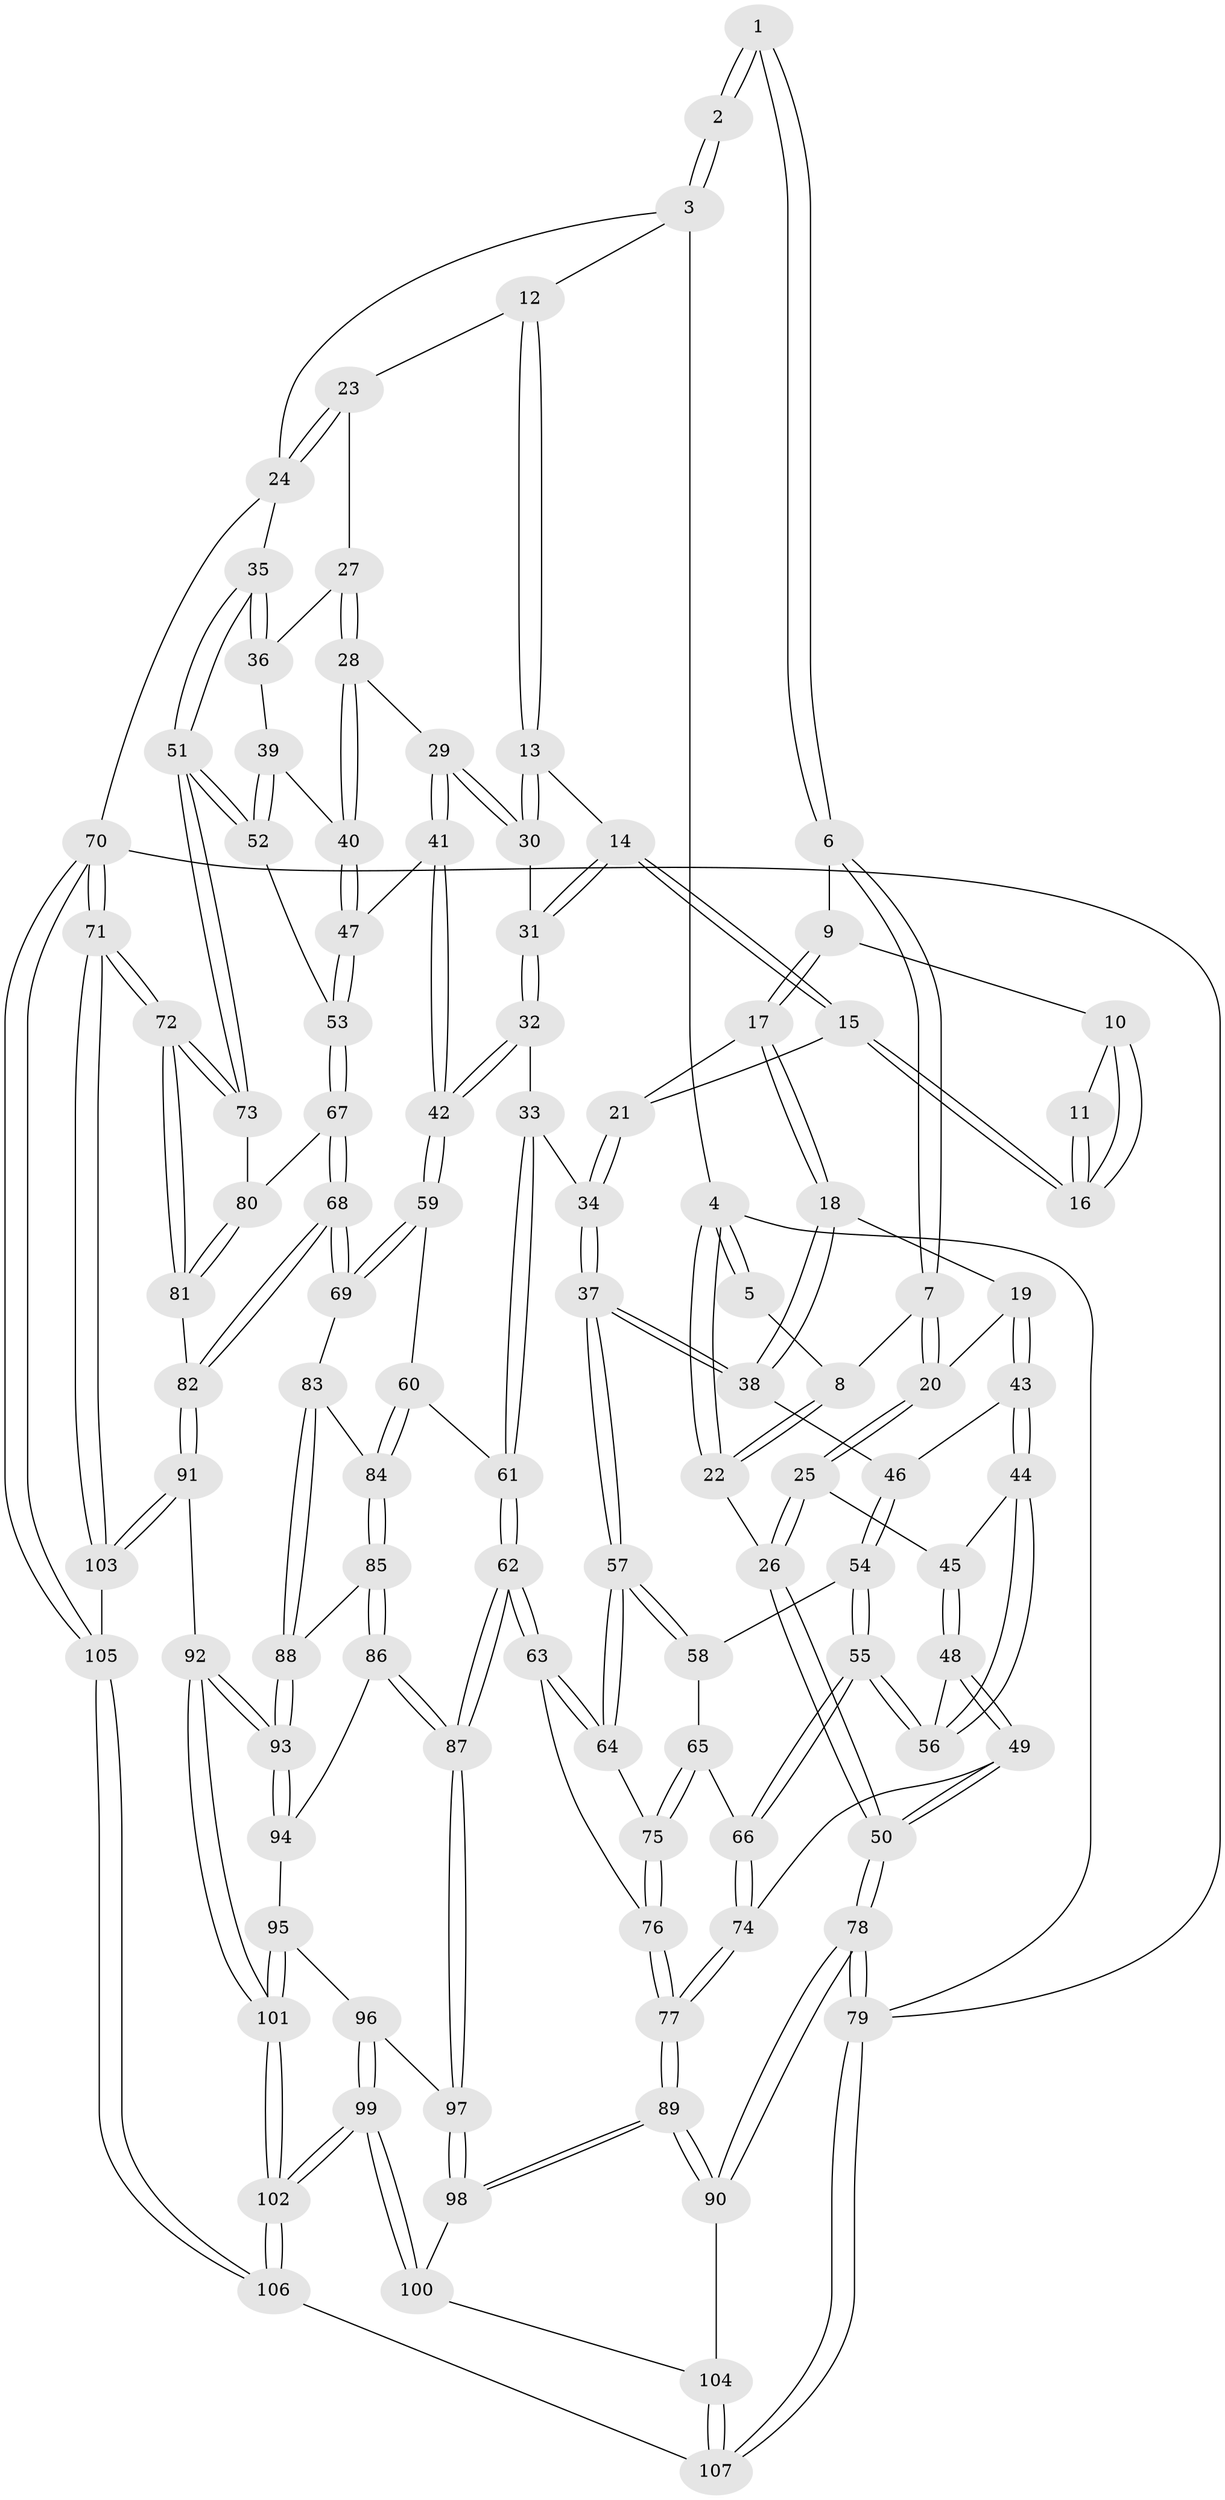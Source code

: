 // coarse degree distribution, {5: 0.390625, 4: 0.390625, 2: 0.015625, 6: 0.09375, 3: 0.078125, 7: 0.03125}
// Generated by graph-tools (version 1.1) at 2025/21/03/04/25 18:21:09]
// undirected, 107 vertices, 264 edges
graph export_dot {
graph [start="1"]
  node [color=gray90,style=filled];
  1 [pos="+0.18697433876770989+0"];
  2 [pos="+0.5257871283449009+0"];
  3 [pos="+0.6482865484009775+0"];
  4 [pos="+0+0"];
  5 [pos="+0.13771806362569236+0"];
  6 [pos="+0.26162884694849914+0.12517851547910272"];
  7 [pos="+0.13980121975857665+0.18904010799486784"];
  8 [pos="+0.11790489843625408+0.14328251468158593"];
  9 [pos="+0.30064845250232997+0.140017188373262"];
  10 [pos="+0.30259215702158054+0.1396796592949597"];
  11 [pos="+0.4455429857450426+0"];
  12 [pos="+0.6864108741842763+0.00835105595677932"];
  13 [pos="+0.6234703808675918+0.14571875851634986"];
  14 [pos="+0.4267390023286299+0.24313370611848056"];
  15 [pos="+0.4192157264377403+0.24019243600490764"];
  16 [pos="+0.39661656695632214+0.19649121321329147"];
  17 [pos="+0.2842332145696534+0.27746208238365816"];
  18 [pos="+0.22340086646231797+0.32188515041271015"];
  19 [pos="+0.1476846441632016+0.30269267005141476"];
  20 [pos="+0.12733723018229254+0.2931516277574233"];
  21 [pos="+0.35167232363483447+0.26626995787788516"];
  22 [pos="+0+0.019602264128840394"];
  23 [pos="+0.826182886312469+0.1276604060016848"];
  24 [pos="+1+0.21634531446238006"];
  25 [pos="+0.04306792459648775+0.32666252102500576"];
  26 [pos="+0+0.331744090758025"];
  27 [pos="+0.8257234511775932+0.2529237768060391"];
  28 [pos="+0.7728488615380747+0.33083775442227387"];
  29 [pos="+0.6431082231636617+0.3527637912391628"];
  30 [pos="+0.6255407849865777+0.31821556273005747"];
  31 [pos="+0.456034331229839+0.35024837790804264"];
  32 [pos="+0.41214510611530647+0.4552815055135342"];
  33 [pos="+0.40508507417790524+0.45934034216168823"];
  34 [pos="+0.3886138458554044+0.46128226411661827"];
  35 [pos="+1+0.3181745045179977"];
  36 [pos="+0.8734078453602534+0.3182340452020911"];
  37 [pos="+0.37602697418775116+0.4639529119667365"];
  38 [pos="+0.3025868355342272+0.42851972583161446"];
  39 [pos="+0.8660911359108802+0.4150514291553735"];
  40 [pos="+0.8274521649050703+0.429035064320552"];
  41 [pos="+0.6445086366119867+0.4763899853049683"];
  42 [pos="+0.6357085943197315+0.4882522960492779"];
  43 [pos="+0.16828752426630061+0.47747598304876077"];
  44 [pos="+0.14394738984959737+0.5001243563026939"];
  45 [pos="+0.062080252755420375+0.39303813243258334"];
  46 [pos="+0.23387660381813521+0.4794135892947501"];
  47 [pos="+0.7917260005846655+0.47193054369886317"];
  48 [pos="+0.06696497094327632+0.5485752520703442"];
  49 [pos="+0+0.5761860312688306"];
  50 [pos="+0+0.573475423682294"];
  51 [pos="+1+0.4171638495084122"];
  52 [pos="+0.9723563643351884+0.4383592753353517"];
  53 [pos="+0.8506285201925939+0.5780528886925566"];
  54 [pos="+0.21755687521379455+0.5381305436429134"];
  55 [pos="+0.12801326531927673+0.5561164040007722"];
  56 [pos="+0.12612655372530637+0.5543249919749106"];
  57 [pos="+0.3224846060094676+0.5819360498317078"];
  58 [pos="+0.24881805807201787+0.5729769609807194"];
  59 [pos="+0.633518251717893+0.5769355200698321"];
  60 [pos="+0.4919706179915074+0.6454302958356286"];
  61 [pos="+0.4892149402319056+0.6458696417027077"];
  62 [pos="+0.38748669335759733+0.7451357241838703"];
  63 [pos="+0.3860320353125091+0.7440068256389165"];
  64 [pos="+0.32828328143303565+0.6301454316253076"];
  65 [pos="+0.20162545434853774+0.6154095895475018"];
  66 [pos="+0.14218114339356894+0.5909443344199478"];
  67 [pos="+0.8552081403292441+0.6101386481648692"];
  68 [pos="+0.7167495891070615+0.6810802690545631"];
  69 [pos="+0.6992405640946637+0.6704370729558606"];
  70 [pos="+1+1"];
  71 [pos="+1+1"];
  72 [pos="+1+1"];
  73 [pos="+1+0.4954168189926192"];
  74 [pos="+0.1088018394572643+0.7076645419840015"];
  75 [pos="+0.21727650382940827+0.6530960449383642"];
  76 [pos="+0.1883895203942489+0.735515196697327"];
  77 [pos="+0.11885901844518967+0.7697577398447658"];
  78 [pos="+0+0.8887767987526555"];
  79 [pos="+0+1"];
  80 [pos="+0.9005958091945276+0.6327153552058666"];
  81 [pos="+0.9538815172814292+0.8032459829349665"];
  82 [pos="+0.7438462081156487+0.7771164124974266"];
  83 [pos="+0.6390694075411955+0.709256614950487"];
  84 [pos="+0.5805007378695342+0.7363449726732544"];
  85 [pos="+0.5664906254894139+0.7613470743146122"];
  86 [pos="+0.525287052317704+0.7882189950533759"];
  87 [pos="+0.3892720955621769+0.752126998505743"];
  88 [pos="+0.6122543166897108+0.7994517871204968"];
  89 [pos="+0.08397443630542875+0.8288393994416853"];
  90 [pos="+0.0827955707026553+0.8299984978000361"];
  91 [pos="+0.6996027587180152+0.8800555157422701"];
  92 [pos="+0.6810727299818042+0.8824510160335332"];
  93 [pos="+0.6519027095797689+0.8656503893300583"];
  94 [pos="+0.553549524934403+0.8422145008219757"];
  95 [pos="+0.5143966145553579+0.892684278815641"];
  96 [pos="+0.4316005737174453+0.8575637344696667"];
  97 [pos="+0.3842383685075745+0.7814372824157568"];
  98 [pos="+0.3250644746860635+0.8520875207273376"];
  99 [pos="+0.4280663490962699+1"];
  100 [pos="+0.31544599068737567+0.8997237176543317"];
  101 [pos="+0.5475068275753024+0.9997627473627966"];
  102 [pos="+0.4638609019020362+1"];
  103 [pos="+0.7051800567461921+0.886732540647111"];
  104 [pos="+0.18831394122481845+0.9861380211969948"];
  105 [pos="+0.7124292965526164+1"];
  106 [pos="+0.4615666143888988+1"];
  107 [pos="+0.22393223301940818+1"];
  1 -- 2;
  1 -- 2;
  1 -- 6;
  1 -- 6;
  2 -- 3;
  2 -- 3;
  3 -- 4;
  3 -- 12;
  3 -- 24;
  4 -- 5;
  4 -- 5;
  4 -- 22;
  4 -- 22;
  4 -- 79;
  5 -- 8;
  6 -- 7;
  6 -- 7;
  6 -- 9;
  7 -- 8;
  7 -- 20;
  7 -- 20;
  8 -- 22;
  8 -- 22;
  9 -- 10;
  9 -- 17;
  9 -- 17;
  10 -- 11;
  10 -- 16;
  10 -- 16;
  11 -- 16;
  11 -- 16;
  12 -- 13;
  12 -- 13;
  12 -- 23;
  13 -- 14;
  13 -- 30;
  13 -- 30;
  14 -- 15;
  14 -- 15;
  14 -- 31;
  14 -- 31;
  15 -- 16;
  15 -- 16;
  15 -- 21;
  17 -- 18;
  17 -- 18;
  17 -- 21;
  18 -- 19;
  18 -- 38;
  18 -- 38;
  19 -- 20;
  19 -- 43;
  19 -- 43;
  20 -- 25;
  20 -- 25;
  21 -- 34;
  21 -- 34;
  22 -- 26;
  23 -- 24;
  23 -- 24;
  23 -- 27;
  24 -- 35;
  24 -- 70;
  25 -- 26;
  25 -- 26;
  25 -- 45;
  26 -- 50;
  26 -- 50;
  27 -- 28;
  27 -- 28;
  27 -- 36;
  28 -- 29;
  28 -- 40;
  28 -- 40;
  29 -- 30;
  29 -- 30;
  29 -- 41;
  29 -- 41;
  30 -- 31;
  31 -- 32;
  31 -- 32;
  32 -- 33;
  32 -- 42;
  32 -- 42;
  33 -- 34;
  33 -- 61;
  33 -- 61;
  34 -- 37;
  34 -- 37;
  35 -- 36;
  35 -- 36;
  35 -- 51;
  35 -- 51;
  36 -- 39;
  37 -- 38;
  37 -- 38;
  37 -- 57;
  37 -- 57;
  38 -- 46;
  39 -- 40;
  39 -- 52;
  39 -- 52;
  40 -- 47;
  40 -- 47;
  41 -- 42;
  41 -- 42;
  41 -- 47;
  42 -- 59;
  42 -- 59;
  43 -- 44;
  43 -- 44;
  43 -- 46;
  44 -- 45;
  44 -- 56;
  44 -- 56;
  45 -- 48;
  45 -- 48;
  46 -- 54;
  46 -- 54;
  47 -- 53;
  47 -- 53;
  48 -- 49;
  48 -- 49;
  48 -- 56;
  49 -- 50;
  49 -- 50;
  49 -- 74;
  50 -- 78;
  50 -- 78;
  51 -- 52;
  51 -- 52;
  51 -- 73;
  51 -- 73;
  52 -- 53;
  53 -- 67;
  53 -- 67;
  54 -- 55;
  54 -- 55;
  54 -- 58;
  55 -- 56;
  55 -- 56;
  55 -- 66;
  55 -- 66;
  57 -- 58;
  57 -- 58;
  57 -- 64;
  57 -- 64;
  58 -- 65;
  59 -- 60;
  59 -- 69;
  59 -- 69;
  60 -- 61;
  60 -- 84;
  60 -- 84;
  61 -- 62;
  61 -- 62;
  62 -- 63;
  62 -- 63;
  62 -- 87;
  62 -- 87;
  63 -- 64;
  63 -- 64;
  63 -- 76;
  64 -- 75;
  65 -- 66;
  65 -- 75;
  65 -- 75;
  66 -- 74;
  66 -- 74;
  67 -- 68;
  67 -- 68;
  67 -- 80;
  68 -- 69;
  68 -- 69;
  68 -- 82;
  68 -- 82;
  69 -- 83;
  70 -- 71;
  70 -- 71;
  70 -- 105;
  70 -- 105;
  70 -- 79;
  71 -- 72;
  71 -- 72;
  71 -- 103;
  71 -- 103;
  72 -- 73;
  72 -- 73;
  72 -- 81;
  72 -- 81;
  73 -- 80;
  74 -- 77;
  74 -- 77;
  75 -- 76;
  75 -- 76;
  76 -- 77;
  76 -- 77;
  77 -- 89;
  77 -- 89;
  78 -- 79;
  78 -- 79;
  78 -- 90;
  78 -- 90;
  79 -- 107;
  79 -- 107;
  80 -- 81;
  80 -- 81;
  81 -- 82;
  82 -- 91;
  82 -- 91;
  83 -- 84;
  83 -- 88;
  83 -- 88;
  84 -- 85;
  84 -- 85;
  85 -- 86;
  85 -- 86;
  85 -- 88;
  86 -- 87;
  86 -- 87;
  86 -- 94;
  87 -- 97;
  87 -- 97;
  88 -- 93;
  88 -- 93;
  89 -- 90;
  89 -- 90;
  89 -- 98;
  89 -- 98;
  90 -- 104;
  91 -- 92;
  91 -- 103;
  91 -- 103;
  92 -- 93;
  92 -- 93;
  92 -- 101;
  92 -- 101;
  93 -- 94;
  93 -- 94;
  94 -- 95;
  95 -- 96;
  95 -- 101;
  95 -- 101;
  96 -- 97;
  96 -- 99;
  96 -- 99;
  97 -- 98;
  97 -- 98;
  98 -- 100;
  99 -- 100;
  99 -- 100;
  99 -- 102;
  99 -- 102;
  100 -- 104;
  101 -- 102;
  101 -- 102;
  102 -- 106;
  102 -- 106;
  103 -- 105;
  104 -- 107;
  104 -- 107;
  105 -- 106;
  105 -- 106;
  106 -- 107;
}
